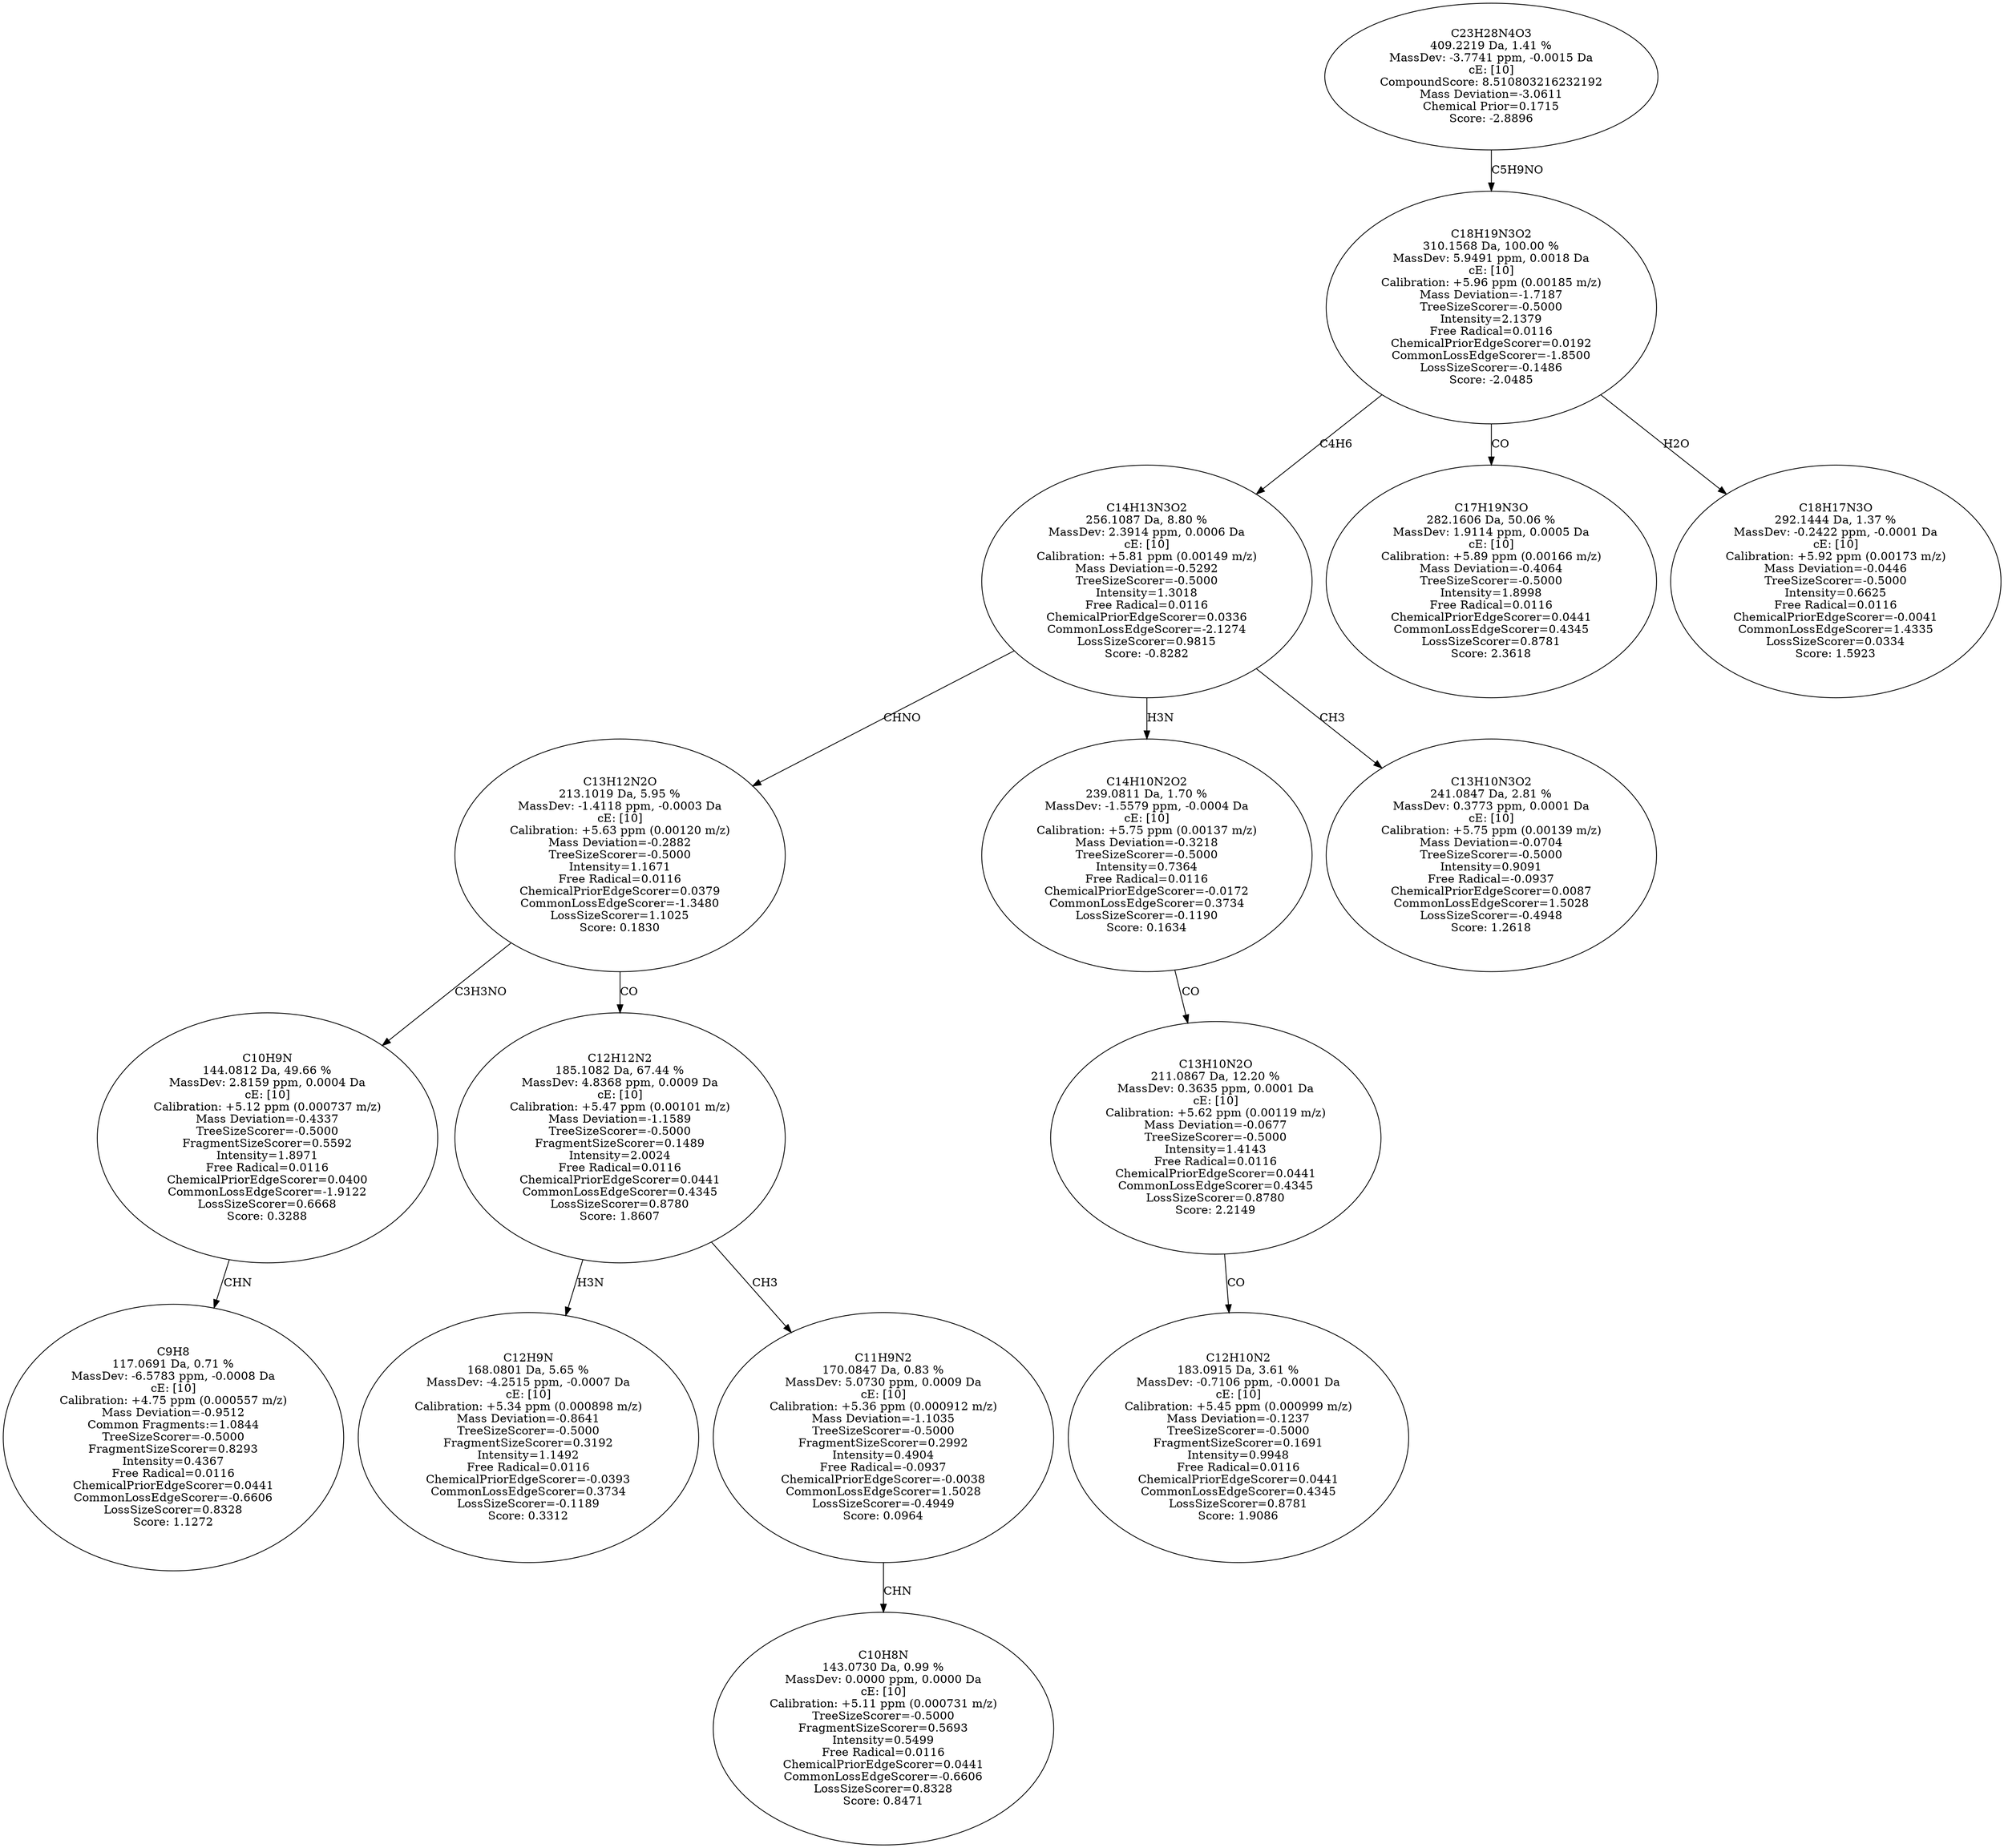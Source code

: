 strict digraph {
v1 [label="C9H8\n117.0691 Da, 0.71 %\nMassDev: -6.5783 ppm, -0.0008 Da\ncE: [10]\nCalibration: +4.75 ppm (0.000557 m/z)\nMass Deviation=-0.9512\nCommon Fragments:=1.0844\nTreeSizeScorer=-0.5000\nFragmentSizeScorer=0.8293\nIntensity=0.4367\nFree Radical=0.0116\nChemicalPriorEdgeScorer=0.0441\nCommonLossEdgeScorer=-0.6606\nLossSizeScorer=0.8328\nScore: 1.1272"];
v2 [label="C10H9N\n144.0812 Da, 49.66 %\nMassDev: 2.8159 ppm, 0.0004 Da\ncE: [10]\nCalibration: +5.12 ppm (0.000737 m/z)\nMass Deviation=-0.4337\nTreeSizeScorer=-0.5000\nFragmentSizeScorer=0.5592\nIntensity=1.8971\nFree Radical=0.0116\nChemicalPriorEdgeScorer=0.0400\nCommonLossEdgeScorer=-1.9122\nLossSizeScorer=0.6668\nScore: 0.3288"];
v3 [label="C12H9N\n168.0801 Da, 5.65 %\nMassDev: -4.2515 ppm, -0.0007 Da\ncE: [10]\nCalibration: +5.34 ppm (0.000898 m/z)\nMass Deviation=-0.8641\nTreeSizeScorer=-0.5000\nFragmentSizeScorer=0.3192\nIntensity=1.1492\nFree Radical=0.0116\nChemicalPriorEdgeScorer=-0.0393\nCommonLossEdgeScorer=0.3734\nLossSizeScorer=-0.1189\nScore: 0.3312"];
v4 [label="C10H8N\n143.0730 Da, 0.99 %\nMassDev: 0.0000 ppm, 0.0000 Da\ncE: [10]\nCalibration: +5.11 ppm (0.000731 m/z)\nTreeSizeScorer=-0.5000\nFragmentSizeScorer=0.5693\nIntensity=0.5499\nFree Radical=0.0116\nChemicalPriorEdgeScorer=0.0441\nCommonLossEdgeScorer=-0.6606\nLossSizeScorer=0.8328\nScore: 0.8471"];
v5 [label="C11H9N2\n170.0847 Da, 0.83 %\nMassDev: 5.0730 ppm, 0.0009 Da\ncE: [10]\nCalibration: +5.36 ppm (0.000912 m/z)\nMass Deviation=-1.1035\nTreeSizeScorer=-0.5000\nFragmentSizeScorer=0.2992\nIntensity=0.4904\nFree Radical=-0.0937\nChemicalPriorEdgeScorer=-0.0038\nCommonLossEdgeScorer=1.5028\nLossSizeScorer=-0.4949\nScore: 0.0964"];
v6 [label="C12H12N2\n185.1082 Da, 67.44 %\nMassDev: 4.8368 ppm, 0.0009 Da\ncE: [10]\nCalibration: +5.47 ppm (0.00101 m/z)\nMass Deviation=-1.1589\nTreeSizeScorer=-0.5000\nFragmentSizeScorer=0.1489\nIntensity=2.0024\nFree Radical=0.0116\nChemicalPriorEdgeScorer=0.0441\nCommonLossEdgeScorer=0.4345\nLossSizeScorer=0.8780\nScore: 1.8607"];
v7 [label="C13H12N2O\n213.1019 Da, 5.95 %\nMassDev: -1.4118 ppm, -0.0003 Da\ncE: [10]\nCalibration: +5.63 ppm (0.00120 m/z)\nMass Deviation=-0.2882\nTreeSizeScorer=-0.5000\nIntensity=1.1671\nFree Radical=0.0116\nChemicalPriorEdgeScorer=0.0379\nCommonLossEdgeScorer=-1.3480\nLossSizeScorer=1.1025\nScore: 0.1830"];
v8 [label="C12H10N2\n183.0915 Da, 3.61 %\nMassDev: -0.7106 ppm, -0.0001 Da\ncE: [10]\nCalibration: +5.45 ppm (0.000999 m/z)\nMass Deviation=-0.1237\nTreeSizeScorer=-0.5000\nFragmentSizeScorer=0.1691\nIntensity=0.9948\nFree Radical=0.0116\nChemicalPriorEdgeScorer=0.0441\nCommonLossEdgeScorer=0.4345\nLossSizeScorer=0.8781\nScore: 1.9086"];
v9 [label="C13H10N2O\n211.0867 Da, 12.20 %\nMassDev: 0.3635 ppm, 0.0001 Da\ncE: [10]\nCalibration: +5.62 ppm (0.00119 m/z)\nMass Deviation=-0.0677\nTreeSizeScorer=-0.5000\nIntensity=1.4143\nFree Radical=0.0116\nChemicalPriorEdgeScorer=0.0441\nCommonLossEdgeScorer=0.4345\nLossSizeScorer=0.8780\nScore: 2.2149"];
v10 [label="C14H10N2O2\n239.0811 Da, 1.70 %\nMassDev: -1.5579 ppm, -0.0004 Da\ncE: [10]\nCalibration: +5.75 ppm (0.00137 m/z)\nMass Deviation=-0.3218\nTreeSizeScorer=-0.5000\nIntensity=0.7364\nFree Radical=0.0116\nChemicalPriorEdgeScorer=-0.0172\nCommonLossEdgeScorer=0.3734\nLossSizeScorer=-0.1190\nScore: 0.1634"];
v11 [label="C13H10N3O2\n241.0847 Da, 2.81 %\nMassDev: 0.3773 ppm, 0.0001 Da\ncE: [10]\nCalibration: +5.75 ppm (0.00139 m/z)\nMass Deviation=-0.0704\nTreeSizeScorer=-0.5000\nIntensity=0.9091\nFree Radical=-0.0937\nChemicalPriorEdgeScorer=0.0087\nCommonLossEdgeScorer=1.5028\nLossSizeScorer=-0.4948\nScore: 1.2618"];
v12 [label="C14H13N3O2\n256.1087 Da, 8.80 %\nMassDev: 2.3914 ppm, 0.0006 Da\ncE: [10]\nCalibration: +5.81 ppm (0.00149 m/z)\nMass Deviation=-0.5292\nTreeSizeScorer=-0.5000\nIntensity=1.3018\nFree Radical=0.0116\nChemicalPriorEdgeScorer=0.0336\nCommonLossEdgeScorer=-2.1274\nLossSizeScorer=0.9815\nScore: -0.8282"];
v13 [label="C17H19N3O\n282.1606 Da, 50.06 %\nMassDev: 1.9114 ppm, 0.0005 Da\ncE: [10]\nCalibration: +5.89 ppm (0.00166 m/z)\nMass Deviation=-0.4064\nTreeSizeScorer=-0.5000\nIntensity=1.8998\nFree Radical=0.0116\nChemicalPriorEdgeScorer=0.0441\nCommonLossEdgeScorer=0.4345\nLossSizeScorer=0.8781\nScore: 2.3618"];
v14 [label="C18H17N3O\n292.1444 Da, 1.37 %\nMassDev: -0.2422 ppm, -0.0001 Da\ncE: [10]\nCalibration: +5.92 ppm (0.00173 m/z)\nMass Deviation=-0.0446\nTreeSizeScorer=-0.5000\nIntensity=0.6625\nFree Radical=0.0116\nChemicalPriorEdgeScorer=-0.0041\nCommonLossEdgeScorer=1.4335\nLossSizeScorer=0.0334\nScore: 1.5923"];
v15 [label="C18H19N3O2\n310.1568 Da, 100.00 %\nMassDev: 5.9491 ppm, 0.0018 Da\ncE: [10]\nCalibration: +5.96 ppm (0.00185 m/z)\nMass Deviation=-1.7187\nTreeSizeScorer=-0.5000\nIntensity=2.1379\nFree Radical=0.0116\nChemicalPriorEdgeScorer=0.0192\nCommonLossEdgeScorer=-1.8500\nLossSizeScorer=-0.1486\nScore: -2.0485"];
v16 [label="C23H28N4O3\n409.2219 Da, 1.41 %\nMassDev: -3.7741 ppm, -0.0015 Da\ncE: [10]\nCompoundScore: 8.510803216232192\nMass Deviation=-3.0611\nChemical Prior=0.1715\nScore: -2.8896"];
v2 -> v1 [label="CHN"];
v7 -> v2 [label="C3H3NO"];
v6 -> v3 [label="H3N"];
v5 -> v4 [label="CHN"];
v6 -> v5 [label="CH3"];
v7 -> v6 [label="CO"];
v12 -> v7 [label="CHNO"];
v9 -> v8 [label="CO"];
v10 -> v9 [label="CO"];
v12 -> v10 [label="H3N"];
v12 -> v11 [label="CH3"];
v15 -> v12 [label="C4H6"];
v15 -> v13 [label="CO"];
v15 -> v14 [label="H2O"];
v16 -> v15 [label="C5H9NO"];
}